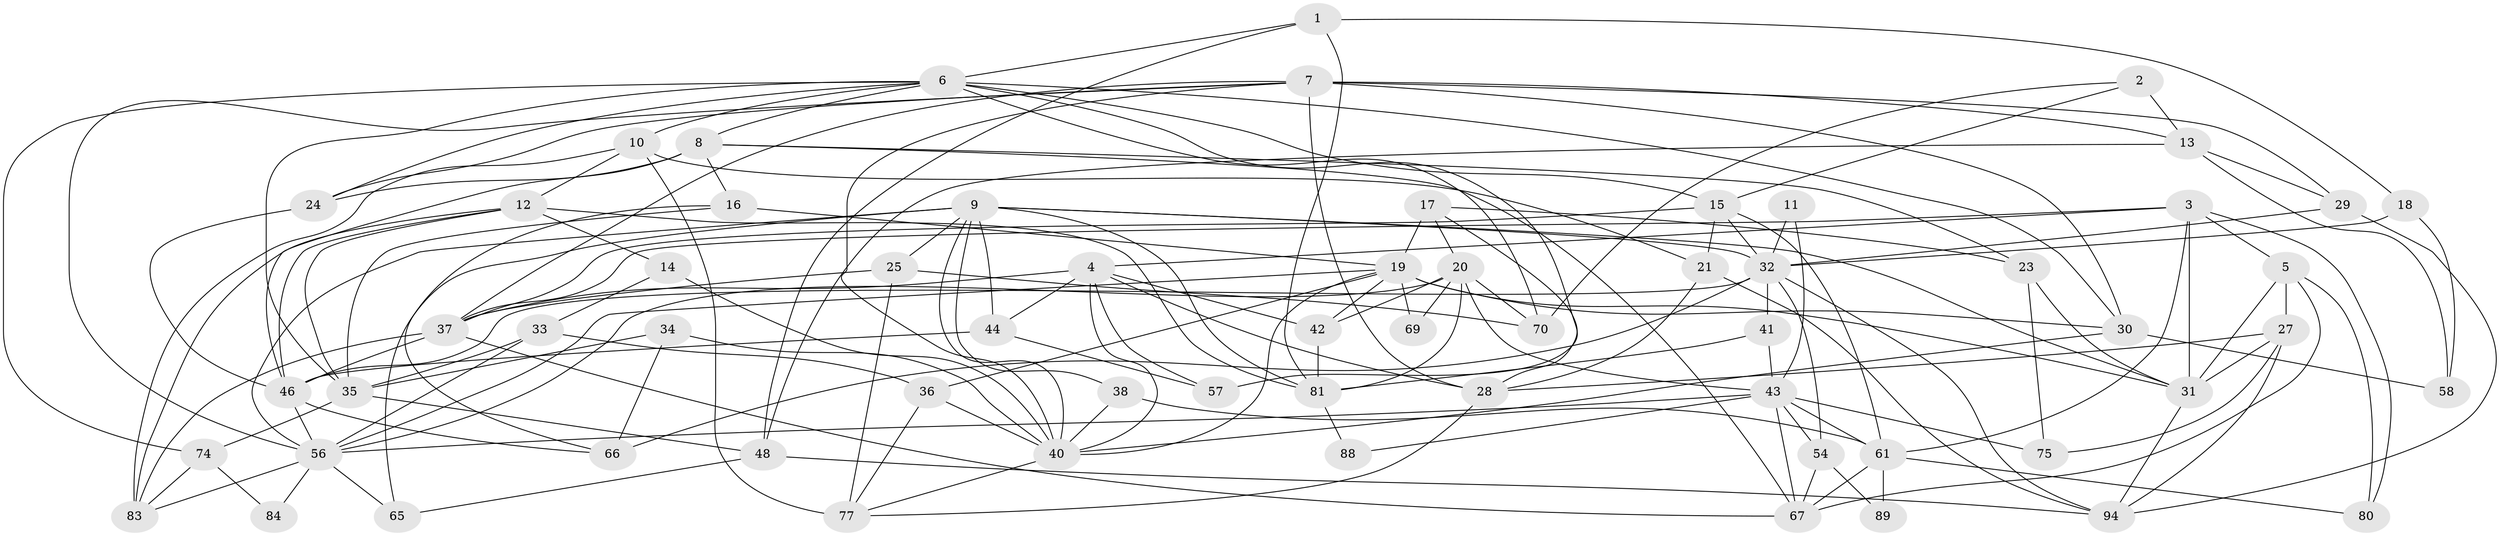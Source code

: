 // original degree distribution, {4: 0.25, 3: 0.3, 2: 0.13, 7: 0.03, 5: 0.15, 6: 0.12, 8: 0.02}
// Generated by graph-tools (version 1.1) at 2025/38/02/21/25 10:38:59]
// undirected, 63 vertices, 161 edges
graph export_dot {
graph [start="1"]
  node [color=gray90,style=filled];
  1;
  2;
  3 [super="+62"];
  4 [super="+55"];
  5 [super="+60"];
  6 [super="+49"];
  7 [super="+45"];
  8 [super="+47"];
  9 [super="+76"];
  10 [super="+50"];
  11;
  12;
  13 [super="+63"];
  14;
  15 [super="+22"];
  16 [super="+96"];
  17 [super="+97"];
  18;
  19 [super="+100"];
  20 [super="+87"];
  21 [super="+39"];
  23 [super="+26"];
  24 [super="+91"];
  25;
  27 [super="+78"];
  28;
  29;
  30 [super="+52"];
  31 [super="+53"];
  32 [super="+59"];
  33 [super="+68"];
  34 [super="+93"];
  35 [super="+73"];
  36;
  37 [super="+86"];
  38;
  40 [super="+95"];
  41;
  42 [super="+64"];
  43 [super="+82"];
  44;
  46 [super="+51"];
  48 [super="+90"];
  54;
  56 [super="+85"];
  57 [super="+79"];
  58;
  61 [super="+92"];
  65;
  66 [super="+71"];
  67 [super="+72"];
  69;
  70;
  74;
  75;
  77;
  80;
  81 [super="+98"];
  83 [super="+99"];
  84;
  88;
  89;
  94;
  1 -- 6;
  1 -- 18;
  1 -- 48;
  1 -- 81;
  2 -- 70;
  2 -- 13;
  2 -- 15;
  3 -- 37;
  3 -- 4;
  3 -- 80;
  3 -- 5;
  3 -- 61;
  3 -- 31;
  4 -- 57;
  4 -- 28;
  4 -- 44;
  4 -- 40;
  4 -- 42;
  4 -- 37;
  5 -- 80;
  5 -- 27;
  5 -- 67;
  5 -- 31;
  6 -- 70;
  6 -- 15;
  6 -- 30;
  6 -- 57;
  6 -- 74;
  6 -- 35;
  6 -- 8;
  6 -- 10;
  6 -- 24;
  7 -- 13;
  7 -- 37;
  7 -- 28;
  7 -- 29;
  7 -- 40;
  7 -- 30;
  7 -- 56;
  7 -- 24;
  8 -- 46;
  8 -- 23;
  8 -- 16;
  8 -- 67;
  8 -- 24;
  9 -- 40;
  9 -- 65;
  9 -- 32;
  9 -- 38;
  9 -- 44;
  9 -- 25;
  9 -- 56;
  9 -- 31;
  9 -- 81;
  10 -- 77;
  10 -- 83;
  10 -- 12;
  10 -- 21;
  11 -- 32;
  11 -- 43;
  12 -- 14;
  12 -- 35;
  12 -- 81;
  12 -- 83;
  12 -- 46;
  13 -- 29;
  13 -- 48;
  13 -- 58;
  14 -- 33;
  14 -- 40;
  15 -- 37;
  15 -- 32;
  15 -- 61;
  15 -- 21;
  16 -- 35;
  16 -- 66;
  16 -- 19;
  17 -- 28;
  17 -- 19;
  17 -- 20;
  17 -- 23;
  18 -- 58;
  18 -- 32;
  19 -- 40;
  19 -- 36;
  19 -- 42;
  19 -- 69;
  19 -- 56;
  19 -- 31;
  19 -- 30;
  20 -- 43;
  20 -- 69;
  20 -- 70;
  20 -- 81;
  20 -- 56;
  20 -- 42;
  21 -- 94;
  21 -- 28;
  23 -- 31;
  23 -- 75;
  24 -- 46;
  25 -- 37;
  25 -- 77;
  25 -- 70;
  27 -- 28;
  27 -- 75;
  27 -- 94;
  27 -- 31;
  28 -- 77;
  29 -- 94;
  29 -- 32;
  30 -- 58;
  30 -- 40;
  31 -- 94;
  32 -- 46;
  32 -- 54;
  32 -- 41;
  32 -- 94;
  32 -- 66;
  33 -- 36;
  33 -- 56;
  33 -- 35;
  34 -- 66;
  34 -- 40;
  34 -- 35;
  35 -- 74;
  35 -- 48;
  36 -- 77;
  36 -- 40;
  37 -- 46;
  37 -- 67;
  37 -- 83;
  38 -- 40;
  38 -- 61;
  40 -- 77;
  41 -- 81;
  41 -- 43;
  42 -- 81;
  43 -- 75;
  43 -- 88;
  43 -- 54;
  43 -- 67;
  43 -- 56;
  43 -- 61;
  44 -- 46;
  44 -- 57;
  46 -- 66;
  46 -- 56;
  48 -- 94;
  48 -- 65;
  54 -- 67;
  54 -- 89;
  56 -- 65;
  56 -- 83;
  56 -- 84;
  61 -- 67;
  61 -- 80;
  61 -- 89;
  74 -- 83;
  74 -- 84;
  81 -- 88;
}
